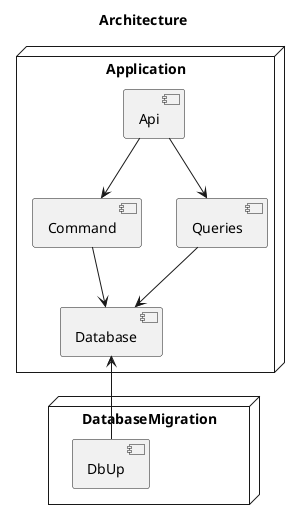 @startuml

title Architecture

node Application{
    [Api]
    [Command]
    [Queries]
    [Database]
}

node DatabaseMigration{
    [DbUp]
}

Api -down->Command
Api -down->Queries
Command -down->Database
Queries -down->Database

DbUp -up->Database

@enduml